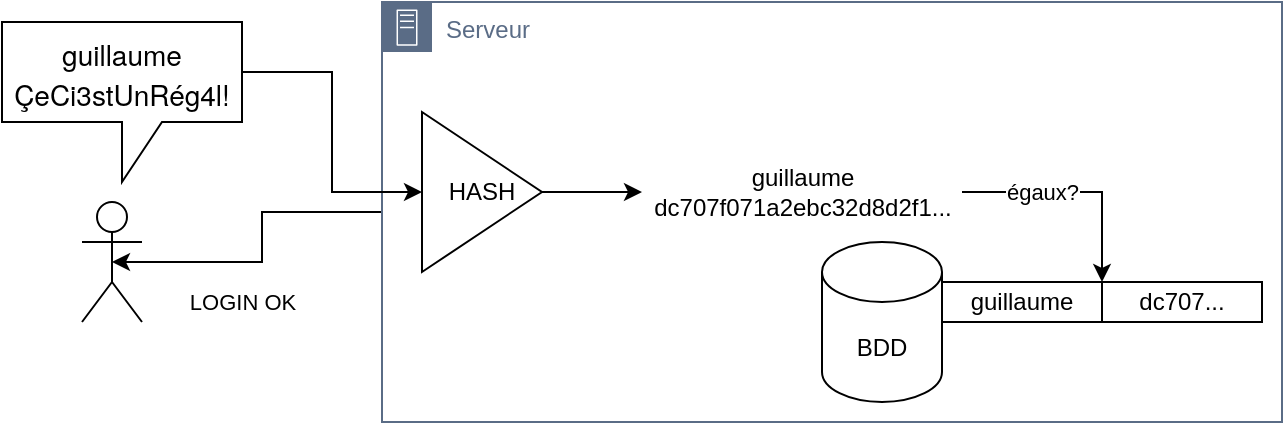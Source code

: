 <mxfile version="14.4.3" type="device"><diagram id="xYbxK3ssFFLoM42qOc37" name="Page-1"><mxGraphModel dx="922" dy="831" grid="0" gridSize="10" guides="1" tooltips="1" connect="1" arrows="1" fold="1" page="1" pageScale="1" pageWidth="827" pageHeight="1169" math="0" shadow="0"><root><mxCell id="0"/><mxCell id="1" parent="0"/><mxCell id="sW59sai-cSDcWXZRWcmr-19" style="edgeStyle=orthogonalEdgeStyle;rounded=0;orthogonalLoop=1;jettySize=auto;html=1;exitX=0;exitY=0.5;exitDx=0;exitDy=0;entryX=0.5;entryY=0.5;entryDx=0;entryDy=0;entryPerimeter=0;" edge="1" parent="1" source="sW59sai-cSDcWXZRWcmr-15" target="sW59sai-cSDcWXZRWcmr-1"><mxGeometry relative="1" as="geometry"/></mxCell><mxCell id="sW59sai-cSDcWXZRWcmr-20" value="LOGIN OK" style="edgeLabel;html=1;align=center;verticalAlign=middle;resizable=0;points=[];" vertex="1" connectable="0" parent="sW59sai-cSDcWXZRWcmr-19"><mxGeometry x="0.379" y="1" relative="1" as="geometry"><mxPoint x="15" y="19" as="offset"/></mxGeometry></mxCell><mxCell id="sW59sai-cSDcWXZRWcmr-15" value="Serveur" style="points=[[0,0],[0.25,0],[0.5,0],[0.75,0],[1,0],[1,0.25],[1,0.5],[1,0.75],[1,1],[0.75,1],[0.5,1],[0.25,1],[0,1],[0,0.75],[0,0.5],[0,0.25]];outlineConnect=0;gradientColor=none;html=1;whiteSpace=wrap;fontSize=12;fontStyle=0;shape=mxgraph.aws4.group;grIcon=mxgraph.aws4.group_on_premise;strokeColor=#5A6C86;fillColor=none;verticalAlign=top;align=left;spacingLeft=30;fontColor=#5A6C86;dashed=0;" vertex="1" parent="1"><mxGeometry x="300" y="130" width="450" height="210" as="geometry"/></mxCell><mxCell id="sW59sai-cSDcWXZRWcmr-14" style="edgeStyle=orthogonalEdgeStyle;rounded=0;orthogonalLoop=1;jettySize=auto;html=1;exitX=0;exitY=0;exitDx=120;exitDy=25;exitPerimeter=0;entryX=0;entryY=0.5;entryDx=0;entryDy=0;" edge="1" parent="1" source="sW59sai-cSDcWXZRWcmr-2" target="sW59sai-cSDcWXZRWcmr-12"><mxGeometry relative="1" as="geometry"/></mxCell><mxCell id="sW59sai-cSDcWXZRWcmr-9" value="" style="group" vertex="1" connectable="0" parent="1"><mxGeometry x="520" y="250" width="220" height="80" as="geometry"/></mxCell><mxCell id="sW59sai-cSDcWXZRWcmr-4" value="BDD" style="shape=cylinder3;whiteSpace=wrap;html=1;boundedLbl=1;backgroundOutline=1;size=15;" vertex="1" parent="sW59sai-cSDcWXZRWcmr-9"><mxGeometry width="60" height="80" as="geometry"/></mxCell><mxCell id="sW59sai-cSDcWXZRWcmr-8" value="" style="group" vertex="1" connectable="0" parent="sW59sai-cSDcWXZRWcmr-9"><mxGeometry x="60" y="20" width="160" height="20" as="geometry"/></mxCell><mxCell id="sW59sai-cSDcWXZRWcmr-6" value="guillaume" style="rounded=0;whiteSpace=wrap;html=1;" vertex="1" parent="sW59sai-cSDcWXZRWcmr-8"><mxGeometry width="80" height="20" as="geometry"/></mxCell><mxCell id="sW59sai-cSDcWXZRWcmr-7" value="dc707..." style="rounded=0;whiteSpace=wrap;html=1;" vertex="1" parent="sW59sai-cSDcWXZRWcmr-8"><mxGeometry x="80" width="80" height="20" as="geometry"/></mxCell><mxCell id="sW59sai-cSDcWXZRWcmr-17" style="edgeStyle=orthogonalEdgeStyle;rounded=0;orthogonalLoop=1;jettySize=auto;html=1;exitX=1;exitY=0.5;exitDx=0;exitDy=0;entryX=0;entryY=0;entryDx=0;entryDy=0;" edge="1" parent="1" source="sW59sai-cSDcWXZRWcmr-11" target="sW59sai-cSDcWXZRWcmr-7"><mxGeometry relative="1" as="geometry"/></mxCell><mxCell id="sW59sai-cSDcWXZRWcmr-18" value="égaux?" style="edgeLabel;html=1;align=center;verticalAlign=middle;resizable=0;points=[];" vertex="1" connectable="0" parent="sW59sai-cSDcWXZRWcmr-17"><mxGeometry x="-0.036" y="3" relative="1" as="geometry"><mxPoint x="-15.83" y="3" as="offset"/></mxGeometry></mxCell><mxCell id="sW59sai-cSDcWXZRWcmr-11" value="guillaume&lt;br&gt;dc707f071a2ebc32d8d2f1..." style="text;strokeColor=none;align=center;verticalAlign=middle;rounded=0;html=1;horizontal=1;" vertex="1" parent="1"><mxGeometry x="430" y="200" width="160" height="50" as="geometry"/></mxCell><mxCell id="sW59sai-cSDcWXZRWcmr-16" style="edgeStyle=orthogonalEdgeStyle;rounded=0;orthogonalLoop=1;jettySize=auto;html=1;exitX=1;exitY=0.5;exitDx=0;exitDy=0;entryX=0;entryY=0.5;entryDx=0;entryDy=0;" edge="1" parent="1" source="sW59sai-cSDcWXZRWcmr-12" target="sW59sai-cSDcWXZRWcmr-11"><mxGeometry relative="1" as="geometry"/></mxCell><mxCell id="sW59sai-cSDcWXZRWcmr-12" value="HASH" style="triangle;whiteSpace=wrap;html=1;fillColor=none;" vertex="1" parent="1"><mxGeometry x="320" y="185" width="60" height="80" as="geometry"/></mxCell><mxCell id="sW59sai-cSDcWXZRWcmr-21" value="" style="group" vertex="1" connectable="0" parent="1"><mxGeometry x="110" y="140" width="120" height="150" as="geometry"/></mxCell><mxCell id="sW59sai-cSDcWXZRWcmr-1" value="" style="shape=umlActor;verticalLabelPosition=bottom;verticalAlign=top;html=1;outlineConnect=0;" vertex="1" parent="sW59sai-cSDcWXZRWcmr-21"><mxGeometry x="40" y="90" width="30" height="60" as="geometry"/></mxCell><mxCell id="sW59sai-cSDcWXZRWcmr-2" value="&lt;p class=&quot;p1&quot; style=&quot;margin: 0px ; font-stretch: normal ; line-height: normal ; font-family: &amp;#34;helvetica neue&amp;#34;&quot;&gt;&lt;font style=&quot;font-size: 14px&quot;&gt;guillaume&lt;br&gt;ÇeCi3stUnRég4l!&lt;/font&gt;&lt;/p&gt;" style="shape=callout;whiteSpace=wrap;html=1;perimeter=calloutPerimeter;" vertex="1" parent="sW59sai-cSDcWXZRWcmr-21"><mxGeometry width="120" height="80" as="geometry"/></mxCell></root></mxGraphModel></diagram></mxfile>